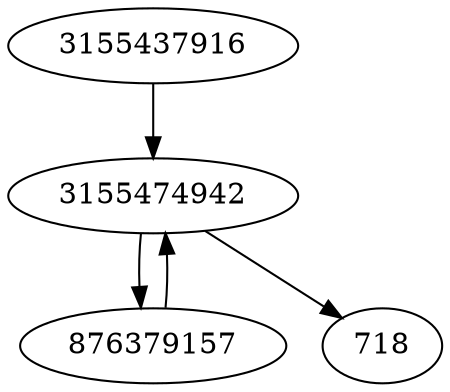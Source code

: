 strict digraph  {
3155474942;
3155437916;
876379157;
718;
3155474942 -> 718;
3155474942 -> 876379157;
3155437916 -> 3155474942;
876379157 -> 3155474942;
}
